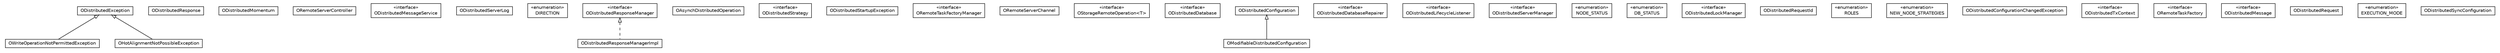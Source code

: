 #!/usr/local/bin/dot
#
# Class diagram 
# Generated by UMLGraph version R5_6-24-gf6e263 (http://www.umlgraph.org/)
#

digraph G {
	edge [fontname="Helvetica",fontsize=10,labelfontname="Helvetica",labelfontsize=10];
	node [fontname="Helvetica",fontsize=10,shape=plaintext];
	nodesep=0.25;
	ranksep=0.5;
	// com.orientechnologies.orient.server.distributed.ODistributedException
	c529786 [label=<<table title="com.orientechnologies.orient.server.distributed.ODistributedException" border="0" cellborder="1" cellspacing="0" cellpadding="2" port="p" href="./ODistributedException.html">
		<tr><td><table border="0" cellspacing="0" cellpadding="1">
<tr><td align="center" balign="center"> ODistributedException </td></tr>
		</table></td></tr>
		</table>>, URL="./ODistributedException.html", fontname="Helvetica", fontcolor="black", fontsize=10.0];
	// com.orientechnologies.orient.server.distributed.ODistributedResponse
	c529787 [label=<<table title="com.orientechnologies.orient.server.distributed.ODistributedResponse" border="0" cellborder="1" cellspacing="0" cellpadding="2" port="p" href="./ODistributedResponse.html">
		<tr><td><table border="0" cellspacing="0" cellpadding="1">
<tr><td align="center" balign="center"> ODistributedResponse </td></tr>
		</table></td></tr>
		</table>>, URL="./ODistributedResponse.html", fontname="Helvetica", fontcolor="black", fontsize=10.0];
	// com.orientechnologies.orient.server.distributed.ODistributedMomentum
	c529788 [label=<<table title="com.orientechnologies.orient.server.distributed.ODistributedMomentum" border="0" cellborder="1" cellspacing="0" cellpadding="2" port="p" href="./ODistributedMomentum.html">
		<tr><td><table border="0" cellspacing="0" cellpadding="1">
<tr><td align="center" balign="center"> ODistributedMomentum </td></tr>
		</table></td></tr>
		</table>>, URL="./ODistributedMomentum.html", fontname="Helvetica", fontcolor="black", fontsize=10.0];
	// com.orientechnologies.orient.server.distributed.ORemoteServerController
	c529789 [label=<<table title="com.orientechnologies.orient.server.distributed.ORemoteServerController" border="0" cellborder="1" cellspacing="0" cellpadding="2" port="p" href="./ORemoteServerController.html">
		<tr><td><table border="0" cellspacing="0" cellpadding="1">
<tr><td align="center" balign="center"> ORemoteServerController </td></tr>
		</table></td></tr>
		</table>>, URL="./ORemoteServerController.html", fontname="Helvetica", fontcolor="black", fontsize=10.0];
	// com.orientechnologies.orient.server.distributed.ODistributedMessageService
	c529790 [label=<<table title="com.orientechnologies.orient.server.distributed.ODistributedMessageService" border="0" cellborder="1" cellspacing="0" cellpadding="2" port="p" href="./ODistributedMessageService.html">
		<tr><td><table border="0" cellspacing="0" cellpadding="1">
<tr><td align="center" balign="center"> &#171;interface&#187; </td></tr>
<tr><td align="center" balign="center"> ODistributedMessageService </td></tr>
		</table></td></tr>
		</table>>, URL="./ODistributedMessageService.html", fontname="Helvetica", fontcolor="black", fontsize=10.0];
	// com.orientechnologies.orient.server.distributed.ODistributedServerLog
	c529791 [label=<<table title="com.orientechnologies.orient.server.distributed.ODistributedServerLog" border="0" cellborder="1" cellspacing="0" cellpadding="2" port="p" href="./ODistributedServerLog.html">
		<tr><td><table border="0" cellspacing="0" cellpadding="1">
<tr><td align="center" balign="center"> ODistributedServerLog </td></tr>
		</table></td></tr>
		</table>>, URL="./ODistributedServerLog.html", fontname="Helvetica", fontcolor="black", fontsize=10.0];
	// com.orientechnologies.orient.server.distributed.ODistributedServerLog.DIRECTION
	c529792 [label=<<table title="com.orientechnologies.orient.server.distributed.ODistributedServerLog.DIRECTION" border="0" cellborder="1" cellspacing="0" cellpadding="2" port="p" href="./ODistributedServerLog.DIRECTION.html">
		<tr><td><table border="0" cellspacing="0" cellpadding="1">
<tr><td align="center" balign="center"> &#171;enumeration&#187; </td></tr>
<tr><td align="center" balign="center"> DIRECTION </td></tr>
		</table></td></tr>
		</table>>, URL="./ODistributedServerLog.DIRECTION.html", fontname="Helvetica", fontcolor="black", fontsize=10.0];
	// com.orientechnologies.orient.server.distributed.ODistributedResponseManager
	c529793 [label=<<table title="com.orientechnologies.orient.server.distributed.ODistributedResponseManager" border="0" cellborder="1" cellspacing="0" cellpadding="2" port="p" href="./ODistributedResponseManager.html">
		<tr><td><table border="0" cellspacing="0" cellpadding="1">
<tr><td align="center" balign="center"> &#171;interface&#187; </td></tr>
<tr><td align="center" balign="center"> ODistributedResponseManager </td></tr>
		</table></td></tr>
		</table>>, URL="./ODistributedResponseManager.html", fontname="Helvetica", fontcolor="black", fontsize=10.0];
	// com.orientechnologies.orient.server.distributed.OAsynchDistributedOperation
	c529794 [label=<<table title="com.orientechnologies.orient.server.distributed.OAsynchDistributedOperation" border="0" cellborder="1" cellspacing="0" cellpadding="2" port="p" href="./OAsynchDistributedOperation.html">
		<tr><td><table border="0" cellspacing="0" cellpadding="1">
<tr><td align="center" balign="center"> OAsynchDistributedOperation </td></tr>
		</table></td></tr>
		</table>>, URL="./OAsynchDistributedOperation.html", fontname="Helvetica", fontcolor="black", fontsize=10.0];
	// com.orientechnologies.orient.server.distributed.ODistributedStrategy
	c529795 [label=<<table title="com.orientechnologies.orient.server.distributed.ODistributedStrategy" border="0" cellborder="1" cellspacing="0" cellpadding="2" port="p" href="./ODistributedStrategy.html">
		<tr><td><table border="0" cellspacing="0" cellpadding="1">
<tr><td align="center" balign="center"> &#171;interface&#187; </td></tr>
<tr><td align="center" balign="center"> ODistributedStrategy </td></tr>
		</table></td></tr>
		</table>>, URL="./ODistributedStrategy.html", fontname="Helvetica", fontcolor="black", fontsize=10.0];
	// com.orientechnologies.orient.server.distributed.ODistributedStartupException
	c529796 [label=<<table title="com.orientechnologies.orient.server.distributed.ODistributedStartupException" border="0" cellborder="1" cellspacing="0" cellpadding="2" port="p" href="./ODistributedStartupException.html">
		<tr><td><table border="0" cellspacing="0" cellpadding="1">
<tr><td align="center" balign="center"> ODistributedStartupException </td></tr>
		</table></td></tr>
		</table>>, URL="./ODistributedStartupException.html", fontname="Helvetica", fontcolor="black", fontsize=10.0];
	// com.orientechnologies.orient.server.distributed.ORemoteTaskFactoryManager
	c529797 [label=<<table title="com.orientechnologies.orient.server.distributed.ORemoteTaskFactoryManager" border="0" cellborder="1" cellspacing="0" cellpadding="2" port="p" href="./ORemoteTaskFactoryManager.html">
		<tr><td><table border="0" cellspacing="0" cellpadding="1">
<tr><td align="center" balign="center"> &#171;interface&#187; </td></tr>
<tr><td align="center" balign="center"> ORemoteTaskFactoryManager </td></tr>
		</table></td></tr>
		</table>>, URL="./ORemoteTaskFactoryManager.html", fontname="Helvetica", fontcolor="black", fontsize=10.0];
	// com.orientechnologies.orient.server.distributed.ORemoteServerChannel
	c529798 [label=<<table title="com.orientechnologies.orient.server.distributed.ORemoteServerChannel" border="0" cellborder="1" cellspacing="0" cellpadding="2" port="p" href="./ORemoteServerChannel.html">
		<tr><td><table border="0" cellspacing="0" cellpadding="1">
<tr><td align="center" balign="center"> ORemoteServerChannel </td></tr>
		</table></td></tr>
		</table>>, URL="./ORemoteServerChannel.html", fontname="Helvetica", fontcolor="black", fontsize=10.0];
	// com.orientechnologies.orient.server.distributed.ORemoteServerChannel.OStorageRemoteOperation<T>
	c529799 [label=<<table title="com.orientechnologies.orient.server.distributed.ORemoteServerChannel.OStorageRemoteOperation" border="0" cellborder="1" cellspacing="0" cellpadding="2" port="p" href="./ORemoteServerChannel.OStorageRemoteOperation.html">
		<tr><td><table border="0" cellspacing="0" cellpadding="1">
<tr><td align="center" balign="center"> &#171;interface&#187; </td></tr>
<tr><td align="center" balign="center"> OStorageRemoteOperation&lt;T&gt; </td></tr>
		</table></td></tr>
		</table>>, URL="./ORemoteServerChannel.OStorageRemoteOperation.html", fontname="Helvetica", fontcolor="black", fontsize=10.0];
	// com.orientechnologies.orient.server.distributed.ODistributedDatabase
	c529800 [label=<<table title="com.orientechnologies.orient.server.distributed.ODistributedDatabase" border="0" cellborder="1" cellspacing="0" cellpadding="2" port="p" href="./ODistributedDatabase.html">
		<tr><td><table border="0" cellspacing="0" cellpadding="1">
<tr><td align="center" balign="center"> &#171;interface&#187; </td></tr>
<tr><td align="center" balign="center"> ODistributedDatabase </td></tr>
		</table></td></tr>
		</table>>, URL="./ODistributedDatabase.html", fontname="Helvetica", fontcolor="black", fontsize=10.0];
	// com.orientechnologies.orient.server.distributed.OModifiableDistributedConfiguration
	c529801 [label=<<table title="com.orientechnologies.orient.server.distributed.OModifiableDistributedConfiguration" border="0" cellborder="1" cellspacing="0" cellpadding="2" port="p" href="./OModifiableDistributedConfiguration.html">
		<tr><td><table border="0" cellspacing="0" cellpadding="1">
<tr><td align="center" balign="center"> OModifiableDistributedConfiguration </td></tr>
		</table></td></tr>
		</table>>, URL="./OModifiableDistributedConfiguration.html", fontname="Helvetica", fontcolor="black", fontsize=10.0];
	// com.orientechnologies.orient.server.distributed.ODistributedDatabaseRepairer
	c529802 [label=<<table title="com.orientechnologies.orient.server.distributed.ODistributedDatabaseRepairer" border="0" cellborder="1" cellspacing="0" cellpadding="2" port="p" href="./ODistributedDatabaseRepairer.html">
		<tr><td><table border="0" cellspacing="0" cellpadding="1">
<tr><td align="center" balign="center"> &#171;interface&#187; </td></tr>
<tr><td align="center" balign="center"> ODistributedDatabaseRepairer </td></tr>
		</table></td></tr>
		</table>>, URL="./ODistributedDatabaseRepairer.html", fontname="Helvetica", fontcolor="black", fontsize=10.0];
	// com.orientechnologies.orient.server.distributed.ODistributedLifecycleListener
	c529803 [label=<<table title="com.orientechnologies.orient.server.distributed.ODistributedLifecycleListener" border="0" cellborder="1" cellspacing="0" cellpadding="2" port="p" href="./ODistributedLifecycleListener.html">
		<tr><td><table border="0" cellspacing="0" cellpadding="1">
<tr><td align="center" balign="center"> &#171;interface&#187; </td></tr>
<tr><td align="center" balign="center"> ODistributedLifecycleListener </td></tr>
		</table></td></tr>
		</table>>, URL="./ODistributedLifecycleListener.html", fontname="Helvetica", fontcolor="black", fontsize=10.0];
	// com.orientechnologies.orient.server.distributed.OWriteOperationNotPermittedException
	c529804 [label=<<table title="com.orientechnologies.orient.server.distributed.OWriteOperationNotPermittedException" border="0" cellborder="1" cellspacing="0" cellpadding="2" port="p" href="./OWriteOperationNotPermittedException.html">
		<tr><td><table border="0" cellspacing="0" cellpadding="1">
<tr><td align="center" balign="center"> OWriteOperationNotPermittedException </td></tr>
		</table></td></tr>
		</table>>, URL="./OWriteOperationNotPermittedException.html", fontname="Helvetica", fontcolor="black", fontsize=10.0];
	// com.orientechnologies.orient.server.distributed.ODistributedResponseManagerImpl
	c529805 [label=<<table title="com.orientechnologies.orient.server.distributed.ODistributedResponseManagerImpl" border="0" cellborder="1" cellspacing="0" cellpadding="2" port="p" href="./ODistributedResponseManagerImpl.html">
		<tr><td><table border="0" cellspacing="0" cellpadding="1">
<tr><td align="center" balign="center"> ODistributedResponseManagerImpl </td></tr>
		</table></td></tr>
		</table>>, URL="./ODistributedResponseManagerImpl.html", fontname="Helvetica", fontcolor="black", fontsize=10.0];
	// com.orientechnologies.orient.server.distributed.ODistributedServerManager
	c529806 [label=<<table title="com.orientechnologies.orient.server.distributed.ODistributedServerManager" border="0" cellborder="1" cellspacing="0" cellpadding="2" port="p" href="./ODistributedServerManager.html">
		<tr><td><table border="0" cellspacing="0" cellpadding="1">
<tr><td align="center" balign="center"> &#171;interface&#187; </td></tr>
<tr><td align="center" balign="center"> ODistributedServerManager </td></tr>
		</table></td></tr>
		</table>>, URL="./ODistributedServerManager.html", fontname="Helvetica", fontcolor="black", fontsize=10.0];
	// com.orientechnologies.orient.server.distributed.ODistributedServerManager.NODE_STATUS
	c529807 [label=<<table title="com.orientechnologies.orient.server.distributed.ODistributedServerManager.NODE_STATUS" border="0" cellborder="1" cellspacing="0" cellpadding="2" port="p" href="./ODistributedServerManager.NODE_STATUS.html">
		<tr><td><table border="0" cellspacing="0" cellpadding="1">
<tr><td align="center" balign="center"> &#171;enumeration&#187; </td></tr>
<tr><td align="center" balign="center"> NODE_STATUS </td></tr>
		</table></td></tr>
		</table>>, URL="./ODistributedServerManager.NODE_STATUS.html", fontname="Helvetica", fontcolor="black", fontsize=10.0];
	// com.orientechnologies.orient.server.distributed.ODistributedServerManager.DB_STATUS
	c529808 [label=<<table title="com.orientechnologies.orient.server.distributed.ODistributedServerManager.DB_STATUS" border="0" cellborder="1" cellspacing="0" cellpadding="2" port="p" href="./ODistributedServerManager.DB_STATUS.html">
		<tr><td><table border="0" cellspacing="0" cellpadding="1">
<tr><td align="center" balign="center"> &#171;enumeration&#187; </td></tr>
<tr><td align="center" balign="center"> DB_STATUS </td></tr>
		</table></td></tr>
		</table>>, URL="./ODistributedServerManager.DB_STATUS.html", fontname="Helvetica", fontcolor="black", fontsize=10.0];
	// com.orientechnologies.orient.server.distributed.ODistributedLockManager
	c529809 [label=<<table title="com.orientechnologies.orient.server.distributed.ODistributedLockManager" border="0" cellborder="1" cellspacing="0" cellpadding="2" port="p" href="./ODistributedLockManager.html">
		<tr><td><table border="0" cellspacing="0" cellpadding="1">
<tr><td align="center" balign="center"> &#171;interface&#187; </td></tr>
<tr><td align="center" balign="center"> ODistributedLockManager </td></tr>
		</table></td></tr>
		</table>>, URL="./ODistributedLockManager.html", fontname="Helvetica", fontcolor="black", fontsize=10.0];
	// com.orientechnologies.orient.server.distributed.ODistributedRequestId
	c529810 [label=<<table title="com.orientechnologies.orient.server.distributed.ODistributedRequestId" border="0" cellborder="1" cellspacing="0" cellpadding="2" port="p" href="./ODistributedRequestId.html">
		<tr><td><table border="0" cellspacing="0" cellpadding="1">
<tr><td align="center" balign="center"> ODistributedRequestId </td></tr>
		</table></td></tr>
		</table>>, URL="./ODistributedRequestId.html", fontname="Helvetica", fontcolor="black", fontsize=10.0];
	// com.orientechnologies.orient.server.distributed.ODistributedConfiguration
	c529811 [label=<<table title="com.orientechnologies.orient.server.distributed.ODistributedConfiguration" border="0" cellborder="1" cellspacing="0" cellpadding="2" port="p" href="./ODistributedConfiguration.html">
		<tr><td><table border="0" cellspacing="0" cellpadding="1">
<tr><td align="center" balign="center"> ODistributedConfiguration </td></tr>
		</table></td></tr>
		</table>>, URL="./ODistributedConfiguration.html", fontname="Helvetica", fontcolor="black", fontsize=10.0];
	// com.orientechnologies.orient.server.distributed.ODistributedConfiguration.ROLES
	c529812 [label=<<table title="com.orientechnologies.orient.server.distributed.ODistributedConfiguration.ROLES" border="0" cellborder="1" cellspacing="0" cellpadding="2" port="p" href="./ODistributedConfiguration.ROLES.html">
		<tr><td><table border="0" cellspacing="0" cellpadding="1">
<tr><td align="center" balign="center"> &#171;enumeration&#187; </td></tr>
<tr><td align="center" balign="center"> ROLES </td></tr>
		</table></td></tr>
		</table>>, URL="./ODistributedConfiguration.ROLES.html", fontname="Helvetica", fontcolor="black", fontsize=10.0];
	// com.orientechnologies.orient.server.distributed.ODistributedConfiguration.NEW_NODE_STRATEGIES
	c529813 [label=<<table title="com.orientechnologies.orient.server.distributed.ODistributedConfiguration.NEW_NODE_STRATEGIES" border="0" cellborder="1" cellspacing="0" cellpadding="2" port="p" href="./ODistributedConfiguration.NEW_NODE_STRATEGIES.html">
		<tr><td><table border="0" cellspacing="0" cellpadding="1">
<tr><td align="center" balign="center"> &#171;enumeration&#187; </td></tr>
<tr><td align="center" balign="center"> NEW_NODE_STRATEGIES </td></tr>
		</table></td></tr>
		</table>>, URL="./ODistributedConfiguration.NEW_NODE_STRATEGIES.html", fontname="Helvetica", fontcolor="black", fontsize=10.0];
	// com.orientechnologies.orient.server.distributed.ODistributedConfigurationChangedException
	c529814 [label=<<table title="com.orientechnologies.orient.server.distributed.ODistributedConfigurationChangedException" border="0" cellborder="1" cellspacing="0" cellpadding="2" port="p" href="./ODistributedConfigurationChangedException.html">
		<tr><td><table border="0" cellspacing="0" cellpadding="1">
<tr><td align="center" balign="center"> ODistributedConfigurationChangedException </td></tr>
		</table></td></tr>
		</table>>, URL="./ODistributedConfigurationChangedException.html", fontname="Helvetica", fontcolor="black", fontsize=10.0];
	// com.orientechnologies.orient.server.distributed.ODistributedTxContext
	c529815 [label=<<table title="com.orientechnologies.orient.server.distributed.ODistributedTxContext" border="0" cellborder="1" cellspacing="0" cellpadding="2" port="p" href="./ODistributedTxContext.html">
		<tr><td><table border="0" cellspacing="0" cellpadding="1">
<tr><td align="center" balign="center"> &#171;interface&#187; </td></tr>
<tr><td align="center" balign="center"> ODistributedTxContext </td></tr>
		</table></td></tr>
		</table>>, URL="./ODistributedTxContext.html", fontname="Helvetica", fontcolor="black", fontsize=10.0];
	// com.orientechnologies.orient.server.distributed.ORemoteTaskFactory
	c529816 [label=<<table title="com.orientechnologies.orient.server.distributed.ORemoteTaskFactory" border="0" cellborder="1" cellspacing="0" cellpadding="2" port="p" href="./ORemoteTaskFactory.html">
		<tr><td><table border="0" cellspacing="0" cellpadding="1">
<tr><td align="center" balign="center"> &#171;interface&#187; </td></tr>
<tr><td align="center" balign="center"> ORemoteTaskFactory </td></tr>
		</table></td></tr>
		</table>>, URL="./ORemoteTaskFactory.html", fontname="Helvetica", fontcolor="black", fontsize=10.0];
	// com.orientechnologies.orient.server.distributed.ODistributedMessage
	c529817 [label=<<table title="com.orientechnologies.orient.server.distributed.ODistributedMessage" border="0" cellborder="1" cellspacing="0" cellpadding="2" port="p" href="./ODistributedMessage.html">
		<tr><td><table border="0" cellspacing="0" cellpadding="1">
<tr><td align="center" balign="center"> &#171;interface&#187; </td></tr>
<tr><td align="center" balign="center"> ODistributedMessage </td></tr>
		</table></td></tr>
		</table>>, URL="./ODistributedMessage.html", fontname="Helvetica", fontcolor="black", fontsize=10.0];
	// com.orientechnologies.orient.server.distributed.ODistributedRequest
	c529818 [label=<<table title="com.orientechnologies.orient.server.distributed.ODistributedRequest" border="0" cellborder="1" cellspacing="0" cellpadding="2" port="p" href="./ODistributedRequest.html">
		<tr><td><table border="0" cellspacing="0" cellpadding="1">
<tr><td align="center" balign="center"> ODistributedRequest </td></tr>
		</table></td></tr>
		</table>>, URL="./ODistributedRequest.html", fontname="Helvetica", fontcolor="black", fontsize=10.0];
	// com.orientechnologies.orient.server.distributed.ODistributedRequest.EXECUTION_MODE
	c529819 [label=<<table title="com.orientechnologies.orient.server.distributed.ODistributedRequest.EXECUTION_MODE" border="0" cellborder="1" cellspacing="0" cellpadding="2" port="p" href="./ODistributedRequest.EXECUTION_MODE.html">
		<tr><td><table border="0" cellspacing="0" cellpadding="1">
<tr><td align="center" balign="center"> &#171;enumeration&#187; </td></tr>
<tr><td align="center" balign="center"> EXECUTION_MODE </td></tr>
		</table></td></tr>
		</table>>, URL="./ODistributedRequest.EXECUTION_MODE.html", fontname="Helvetica", fontcolor="black", fontsize=10.0];
	// com.orientechnologies.orient.server.distributed.ODistributedSyncConfiguration
	c529820 [label=<<table title="com.orientechnologies.orient.server.distributed.ODistributedSyncConfiguration" border="0" cellborder="1" cellspacing="0" cellpadding="2" port="p" href="./ODistributedSyncConfiguration.html">
		<tr><td><table border="0" cellspacing="0" cellpadding="1">
<tr><td align="center" balign="center"> ODistributedSyncConfiguration </td></tr>
		</table></td></tr>
		</table>>, URL="./ODistributedSyncConfiguration.html", fontname="Helvetica", fontcolor="black", fontsize=10.0];
	// com.orientechnologies.orient.server.distributed.OHotAlignmentNotPossibleException
	c529821 [label=<<table title="com.orientechnologies.orient.server.distributed.OHotAlignmentNotPossibleException" border="0" cellborder="1" cellspacing="0" cellpadding="2" port="p" href="./OHotAlignmentNotPossibleException.html">
		<tr><td><table border="0" cellspacing="0" cellpadding="1">
<tr><td align="center" balign="center"> OHotAlignmentNotPossibleException </td></tr>
		</table></td></tr>
		</table>>, URL="./OHotAlignmentNotPossibleException.html", fontname="Helvetica", fontcolor="black", fontsize=10.0];
	//com.orientechnologies.orient.server.distributed.OModifiableDistributedConfiguration extends com.orientechnologies.orient.server.distributed.ODistributedConfiguration
	c529811:p -> c529801:p [dir=back,arrowtail=empty];
	//com.orientechnologies.orient.server.distributed.OWriteOperationNotPermittedException extends com.orientechnologies.orient.server.distributed.ODistributedException
	c529786:p -> c529804:p [dir=back,arrowtail=empty];
	//com.orientechnologies.orient.server.distributed.ODistributedResponseManagerImpl implements com.orientechnologies.orient.server.distributed.ODistributedResponseManager
	c529793:p -> c529805:p [dir=back,arrowtail=empty,style=dashed];
	//com.orientechnologies.orient.server.distributed.OHotAlignmentNotPossibleException extends com.orientechnologies.orient.server.distributed.ODistributedException
	c529786:p -> c529821:p [dir=back,arrowtail=empty];
}


